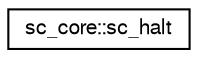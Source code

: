 digraph "Graphical Class Hierarchy"
{
  edge [fontname="FreeSans",fontsize="10",labelfontname="FreeSans",labelfontsize="10"];
  node [fontname="FreeSans",fontsize="10",shape=record];
  rankdir="LR";
  Node0 [label="sc_core::sc_halt",height=0.2,width=0.4,color="black", fillcolor="white", style="filled",URL="$a01844.html"];
}
